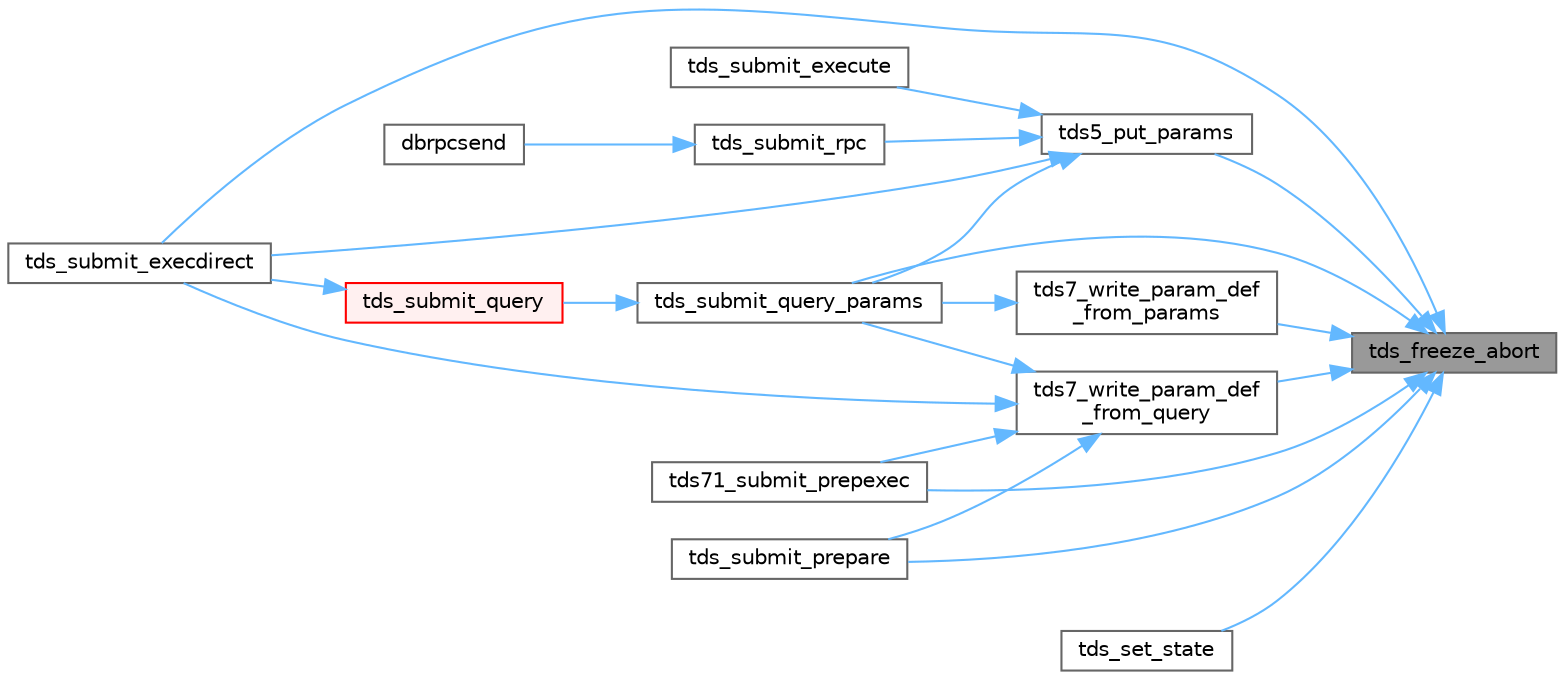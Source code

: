 digraph "tds_freeze_abort"
{
 // LATEX_PDF_SIZE
  bgcolor="transparent";
  edge [fontname=Helvetica,fontsize=10,labelfontname=Helvetica,labelfontsize=10];
  node [fontname=Helvetica,fontsize=10,shape=box,height=0.2,width=0.4];
  rankdir="RL";
  Node1 [id="Node000001",label="tds_freeze_abort",height=0.2,width=0.4,color="gray40", fillcolor="grey60", style="filled", fontcolor="black",tooltip="Discard all data written after the freeze."];
  Node1 -> Node2 [id="edge1_Node000001_Node000002",dir="back",color="steelblue1",style="solid",tooltip=" "];
  Node2 [id="Node000002",label="tds5_put_params",height=0.2,width=0.4,color="grey40", fillcolor="white", style="filled",URL="$a00578.html#ga4f1f0a4f77bc4ea1440dfdebc19a157c",tooltip="Send parameters to server."];
  Node2 -> Node3 [id="edge2_Node000002_Node000003",dir="back",color="steelblue1",style="solid",tooltip=" "];
  Node3 [id="Node000003",label="tds_submit_execdirect",height=0.2,width=0.4,color="grey40", fillcolor="white", style="filled",URL="$a00578.html#gae603aed795a4c5bb26ab159a11256996",tooltip="Submit a prepared query with parameters."];
  Node2 -> Node4 [id="edge3_Node000002_Node000004",dir="back",color="steelblue1",style="solid",tooltip=" "];
  Node4 [id="Node000004",label="tds_submit_execute",height=0.2,width=0.4,color="grey40", fillcolor="white", style="filled",URL="$a00578.html#ga3e7b4793c6f799fbc6c174f673bb5b32",tooltip="Sends a previously prepared dynamic statement to the server."];
  Node2 -> Node5 [id="edge4_Node000002_Node000005",dir="back",color="steelblue1",style="solid",tooltip=" "];
  Node5 [id="Node000005",label="tds_submit_query_params",height=0.2,width=0.4,color="grey40", fillcolor="white", style="filled",URL="$a00578.html#ga95e0fccedc459a4404f496eec74a369a",tooltip="Sends a language string to the database server for processing."];
  Node5 -> Node6 [id="edge5_Node000005_Node000006",dir="back",color="steelblue1",style="solid",tooltip=" "];
  Node6 [id="Node000006",label="tds_submit_query",height=0.2,width=0.4,color="red", fillcolor="#FFF0F0", style="filled",URL="$a00578.html#ga5a29ae7f99d089dc3cea85ec6ee5f3ab",tooltip="Sends a language string to the database server for processing."];
  Node6 -> Node3 [id="edge6_Node000006_Node000003",dir="back",color="steelblue1",style="solid",tooltip=" "];
  Node2 -> Node26 [id="edge7_Node000002_Node000026",dir="back",color="steelblue1",style="solid",tooltip=" "];
  Node26 [id="Node000026",label="tds_submit_rpc",height=0.2,width=0.4,color="grey40", fillcolor="white", style="filled",URL="$a00578.html#ga5f071b94ad7889690762dc85646c74ab",tooltip="Calls a RPC from server."];
  Node26 -> Node27 [id="edge8_Node000026_Node000027",dir="back",color="steelblue1",style="solid",tooltip=" "];
  Node27 [id="Node000027",label="dbrpcsend",height=0.2,width=0.4,color="grey40", fillcolor="white", style="filled",URL="$a00564.html#gafa4dfd181be21e49c397f7daaa9cf96c",tooltip="Execute the procedure and free associated memory."];
  Node1 -> Node28 [id="edge9_Node000001_Node000028",dir="back",color="steelblue1",style="solid",tooltip=" "];
  Node28 [id="Node000028",label="tds71_submit_prepexec",height=0.2,width=0.4,color="grey40", fillcolor="white", style="filled",URL="$a00578.html#ga08877c101704bebe4fa57e0849dc272d",tooltip="Creates a temporary stored procedure in the server and execute it."];
  Node1 -> Node29 [id="edge10_Node000001_Node000029",dir="back",color="steelblue1",style="solid",tooltip=" "];
  Node29 [id="Node000029",label="tds7_write_param_def\l_from_params",height=0.2,width=0.4,color="grey40", fillcolor="white", style="filled",URL="$a00578.html#ga6513afd79629f7a928e1d3da9f56dee1",tooltip="Write string with parameters definition, useful for TDS7+."];
  Node29 -> Node5 [id="edge11_Node000029_Node000005",dir="back",color="steelblue1",style="solid",tooltip=" "];
  Node1 -> Node30 [id="edge12_Node000001_Node000030",dir="back",color="steelblue1",style="solid",tooltip=" "];
  Node30 [id="Node000030",label="tds7_write_param_def\l_from_query",height=0.2,width=0.4,color="grey40", fillcolor="white", style="filled",URL="$a00578.html#ga24345856c16b15aa3e84459c2f551320",tooltip="Write string with parameters definition, useful for TDS7+."];
  Node30 -> Node28 [id="edge13_Node000030_Node000028",dir="back",color="steelblue1",style="solid",tooltip=" "];
  Node30 -> Node3 [id="edge14_Node000030_Node000003",dir="back",color="steelblue1",style="solid",tooltip=" "];
  Node30 -> Node31 [id="edge15_Node000030_Node000031",dir="back",color="steelblue1",style="solid",tooltip=" "];
  Node31 [id="Node000031",label="tds_submit_prepare",height=0.2,width=0.4,color="grey40", fillcolor="white", style="filled",URL="$a00578.html#ga74eb08c3a1c85be8ac9db428842c8b9d",tooltip="Creates a temporary stored procedure in the server."];
  Node30 -> Node5 [id="edge16_Node000030_Node000005",dir="back",color="steelblue1",style="solid",tooltip=" "];
  Node1 -> Node32 [id="edge17_Node000001_Node000032",dir="back",color="steelblue1",style="solid",tooltip=" "];
  Node32 [id="Node000032",label="tds_set_state",height=0.2,width=0.4,color="grey40", fillcolor="white", style="filled",URL="$a01465.html#a16db200d2281f76fe46fc1cbe37ca9df",tooltip="Set state of TDS connection, with logging and checking."];
  Node1 -> Node3 [id="edge18_Node000001_Node000003",dir="back",color="steelblue1",style="solid",tooltip=" "];
  Node1 -> Node31 [id="edge19_Node000001_Node000031",dir="back",color="steelblue1",style="solid",tooltip=" "];
  Node1 -> Node5 [id="edge20_Node000001_Node000005",dir="back",color="steelblue1",style="solid",tooltip=" "];
}
